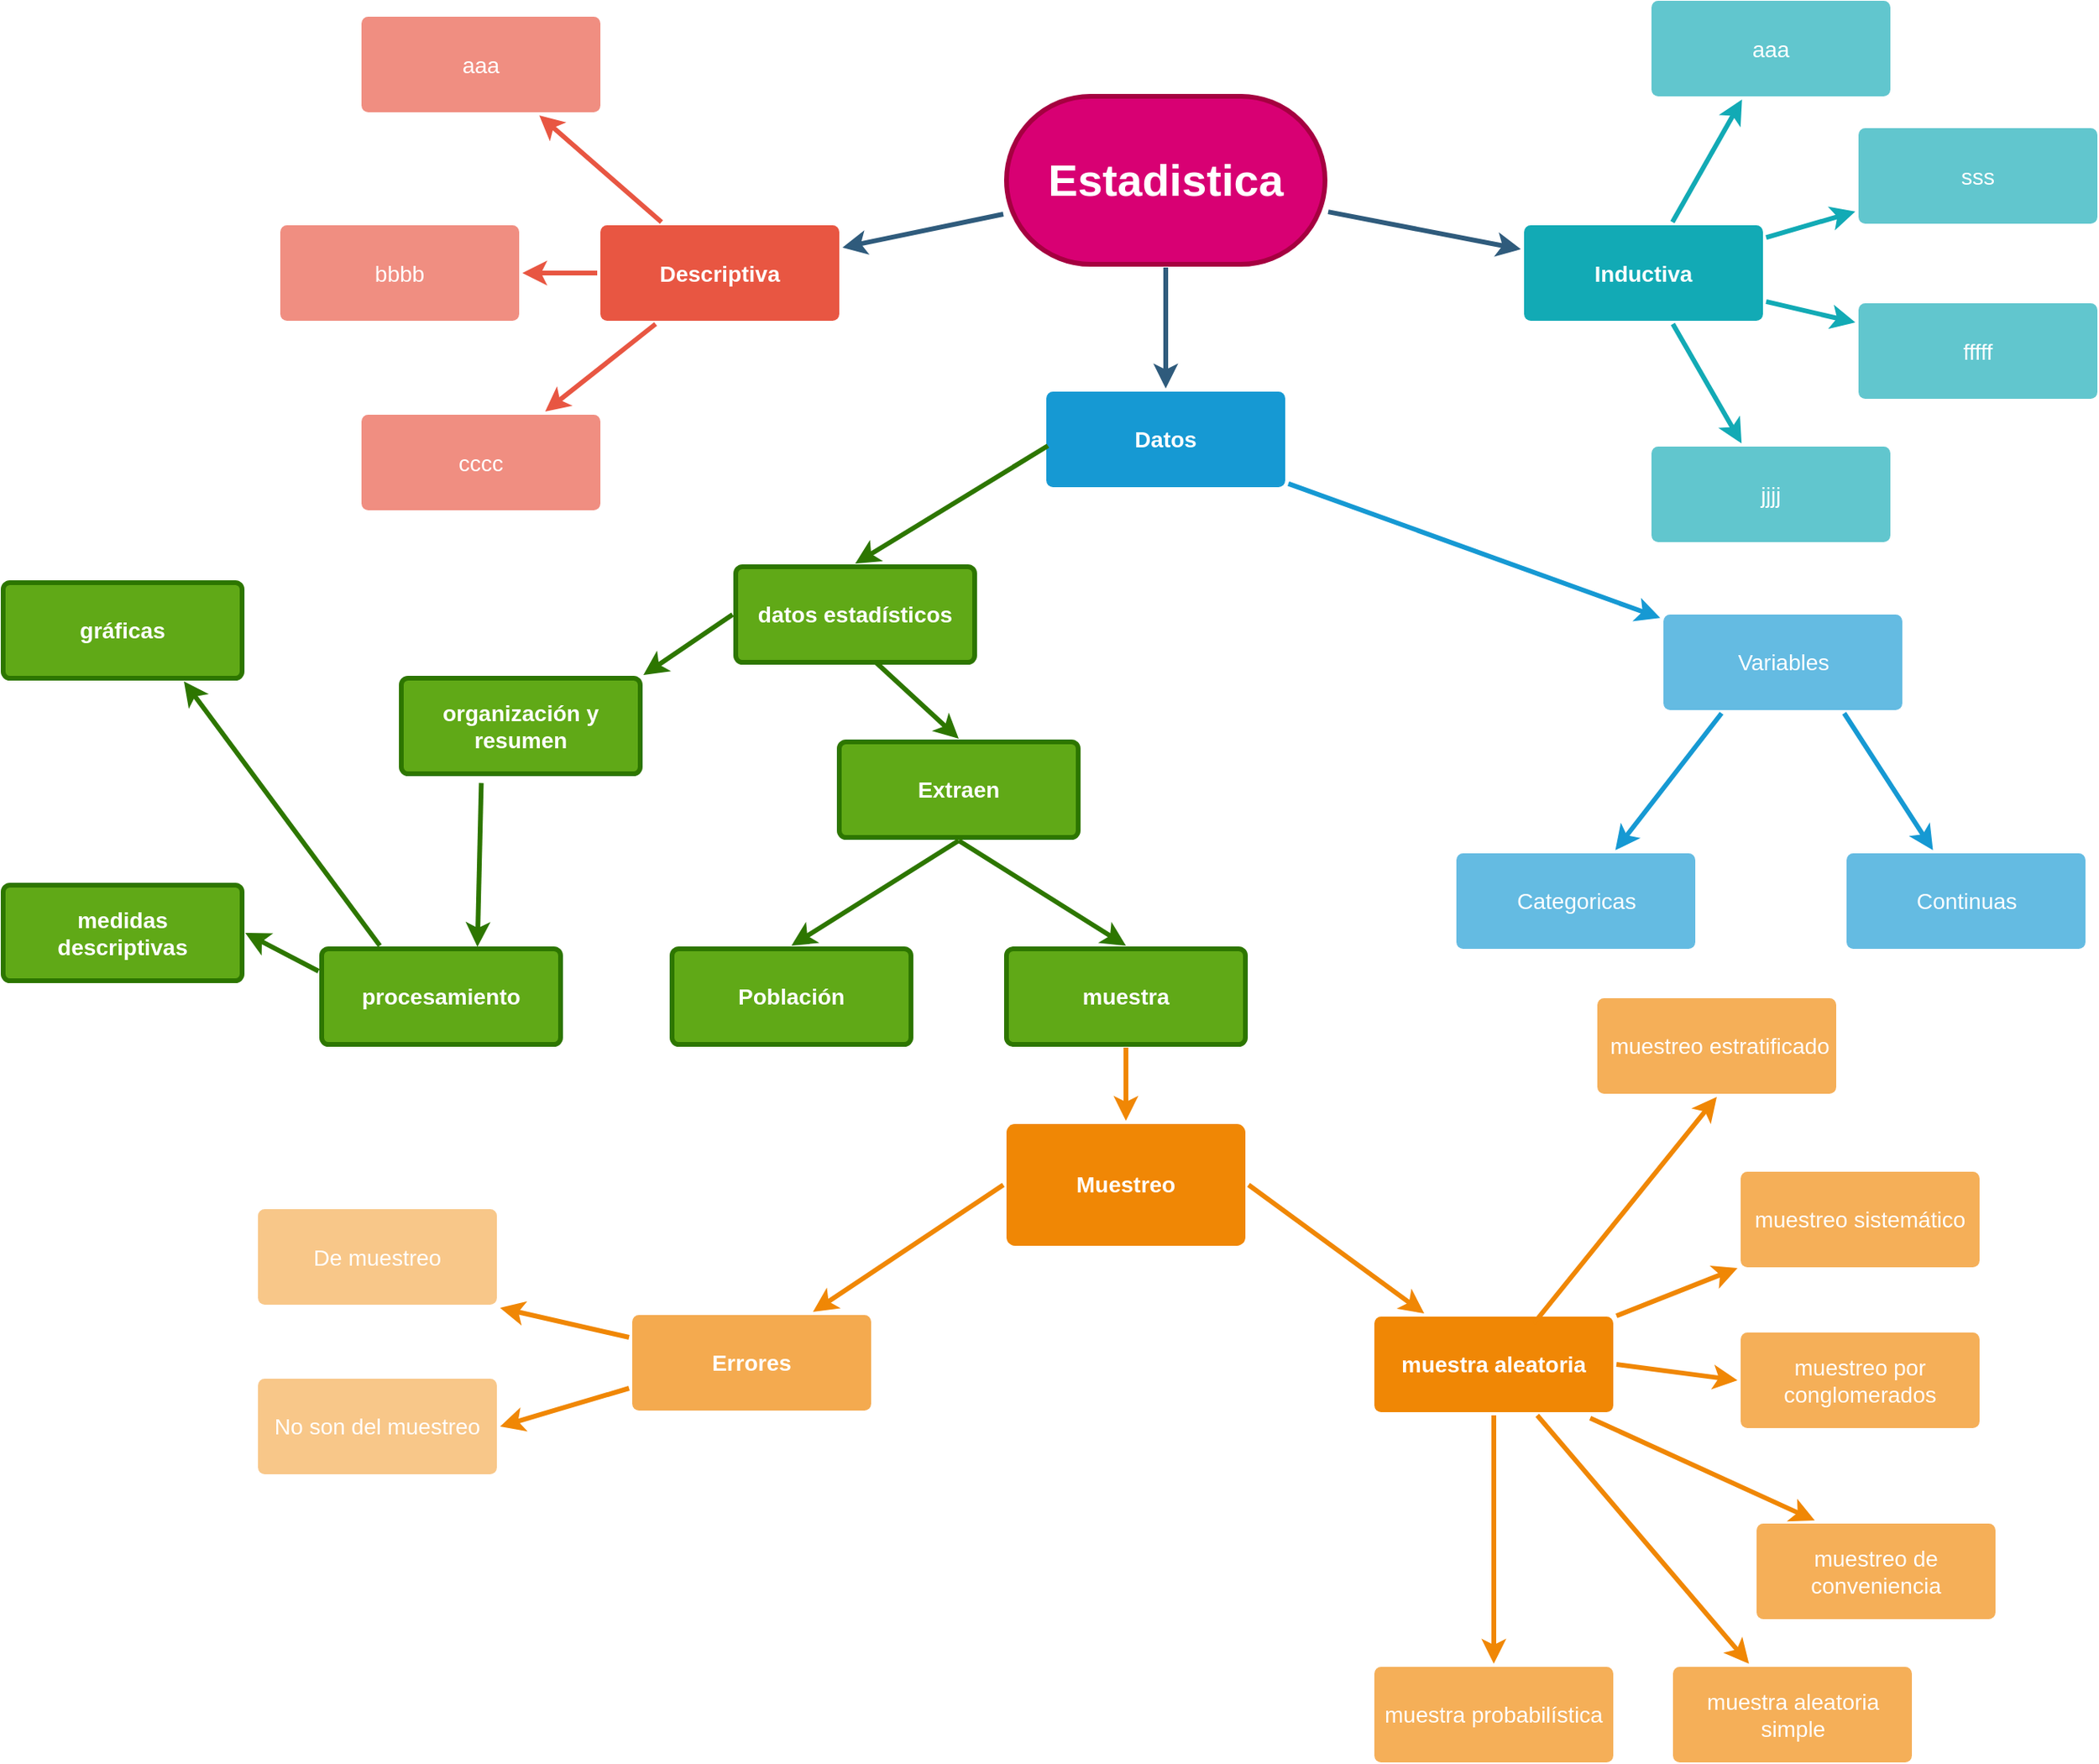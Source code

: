 <mxfile version="26.2.13">
  <diagram id="6a731a19-8d31-9384-78a2-239565b7b9f0" name="Page-1">
    <mxGraphModel dx="2649" dy="766" grid="1" gridSize="10" guides="1" tooltips="1" connect="1" arrows="1" fold="1" page="1" pageScale="1" pageWidth="1169" pageHeight="827" background="none" math="0" shadow="0">
      <root>
        <mxCell id="0" />
        <mxCell id="1" parent="0" />
        <mxCell id="1745" value="" style="edgeStyle=none;rounded=0;jumpStyle=none;html=1;shadow=0;labelBackgroundColor=none;startArrow=none;startFill=0;endArrow=classic;endFill=1;jettySize=auto;orthogonalLoop=1;strokeColor=#F08705;strokeWidth=3;fontFamily=Helvetica;fontSize=14;fontColor=#FFFFFF;spacing=5;align=center;verticalAlign=middle;exitX=1;exitY=0.5;exitDx=0;exitDy=0;" parent="1" source="ClTUMsJZt8HKpLlakeBN-1786" target="1764" edge="1">
          <mxGeometry relative="1" as="geometry" />
        </mxCell>
        <mxCell id="1746" value="" style="edgeStyle=none;rounded=0;jumpStyle=none;html=1;shadow=0;labelBackgroundColor=none;startArrow=none;startFill=0;endArrow=classic;endFill=1;jettySize=auto;orthogonalLoop=1;strokeColor=#2F5B7C;strokeWidth=3;fontFamily=Helvetica;fontSize=16;fontColor=#23445D;spacing=5;" parent="1" source="1749" target="1771" edge="1">
          <mxGeometry relative="1" as="geometry" />
        </mxCell>
        <mxCell id="1747" value="" style="edgeStyle=none;rounded=0;jumpStyle=none;html=1;shadow=0;labelBackgroundColor=none;startArrow=none;startFill=0;endArrow=classic;endFill=1;jettySize=auto;orthogonalLoop=1;strokeColor=#2F5B7C;strokeWidth=3;fontFamily=Helvetica;fontSize=16;fontColor=#23445D;spacing=5;" parent="1" source="1749" target="1760" edge="1">
          <mxGeometry relative="1" as="geometry" />
        </mxCell>
        <mxCell id="1748" value="" style="edgeStyle=none;rounded=0;jumpStyle=none;html=1;shadow=0;labelBackgroundColor=none;startArrow=none;startFill=0;endArrow=classic;endFill=1;jettySize=auto;orthogonalLoop=1;strokeColor=#2F5B7C;strokeWidth=3;fontFamily=Helvetica;fontSize=16;fontColor=#23445D;spacing=5;" parent="1" source="1749" target="1753" edge="1">
          <mxGeometry relative="1" as="geometry" />
        </mxCell>
        <mxCell id="1749" value="Estadistica" style="rounded=1;whiteSpace=wrap;html=1;shadow=0;labelBackgroundColor=none;strokeColor=#A50040;strokeWidth=3;fillColor=#d80073;fontFamily=Helvetica;fontSize=28;fontColor=#ffffff;align=center;fontStyle=1;spacing=5;arcSize=50;perimeterSpacing=2;" parent="1" vertex="1">
          <mxGeometry x="470" y="304.5" width="200" height="105.5" as="geometry" />
        </mxCell>
        <mxCell id="1750" value="" style="edgeStyle=none;rounded=1;jumpStyle=none;html=1;shadow=0;labelBackgroundColor=none;startArrow=none;startFill=0;jettySize=auto;orthogonalLoop=1;strokeColor=#E85642;strokeWidth=3;fontFamily=Helvetica;fontSize=14;fontColor=#FFFFFF;spacing=5;fontStyle=1;fillColor=#b0e3e6;" parent="1" source="1753" target="1756" edge="1">
          <mxGeometry relative="1" as="geometry" />
        </mxCell>
        <mxCell id="1751" value="" style="edgeStyle=none;rounded=1;jumpStyle=none;html=1;shadow=0;labelBackgroundColor=none;startArrow=none;startFill=0;jettySize=auto;orthogonalLoop=1;strokeColor=#E85642;strokeWidth=3;fontFamily=Helvetica;fontSize=14;fontColor=#FFFFFF;spacing=5;fontStyle=1;fillColor=#b0e3e6;" parent="1" source="1753" target="1755" edge="1">
          <mxGeometry relative="1" as="geometry" />
        </mxCell>
        <mxCell id="1752" value="" style="edgeStyle=none;rounded=1;jumpStyle=none;html=1;shadow=0;labelBackgroundColor=none;startArrow=none;startFill=0;jettySize=auto;orthogonalLoop=1;strokeColor=#E85642;strokeWidth=3;fontFamily=Helvetica;fontSize=14;fontColor=#FFFFFF;spacing=5;fontStyle=1;fillColor=#b0e3e6;" parent="1" source="1753" target="1754" edge="1">
          <mxGeometry relative="1" as="geometry" />
        </mxCell>
        <mxCell id="1753" value="Descriptiva" style="rounded=1;whiteSpace=wrap;html=1;shadow=0;labelBackgroundColor=none;strokeColor=none;strokeWidth=3;fillColor=#e85642;fontFamily=Helvetica;fontSize=14;fontColor=#FFFFFF;align=center;spacing=5;fontStyle=1;arcSize=7;perimeterSpacing=2;" parent="1" vertex="1">
          <mxGeometry x="215" y="385.5" width="150" height="60" as="geometry" />
        </mxCell>
        <mxCell id="1754" value="cccc" style="rounded=1;whiteSpace=wrap;html=1;shadow=0;labelBackgroundColor=none;strokeColor=none;strokeWidth=3;fillColor=#f08e81;fontFamily=Helvetica;fontSize=14;fontColor=#FFFFFF;align=center;spacing=5;fontStyle=0;arcSize=7;perimeterSpacing=2;" parent="1" vertex="1">
          <mxGeometry x="65" y="504.5" width="150" height="60" as="geometry" />
        </mxCell>
        <mxCell id="1755" value="bbbb" style="rounded=1;whiteSpace=wrap;html=1;shadow=0;labelBackgroundColor=none;strokeColor=none;strokeWidth=3;fillColor=#f08e81;fontFamily=Helvetica;fontSize=14;fontColor=#FFFFFF;align=center;spacing=5;fontStyle=0;arcSize=7;perimeterSpacing=2;" parent="1" vertex="1">
          <mxGeometry x="14" y="385.5" width="150" height="60" as="geometry" />
        </mxCell>
        <mxCell id="1756" value="aaa" style="rounded=1;whiteSpace=wrap;html=1;shadow=0;labelBackgroundColor=none;strokeColor=none;strokeWidth=3;fillColor=#f08e81;fontFamily=Helvetica;fontSize=14;fontColor=#FFFFFF;align=center;spacing=5;fontStyle=0;arcSize=7;perimeterSpacing=2;" parent="1" vertex="1">
          <mxGeometry x="65" y="254.5" width="150" height="60" as="geometry" />
        </mxCell>
        <mxCell id="1757" value="" style="edgeStyle=none;rounded=0;jumpStyle=none;html=1;shadow=0;labelBackgroundColor=none;startArrow=none;startFill=0;endArrow=classic;endFill=1;jettySize=auto;orthogonalLoop=1;strokeColor=#1699D3;strokeWidth=3;fontFamily=Helvetica;fontSize=14;fontColor=#FFFFFF;spacing=5;exitX=0.25;exitY=1;exitDx=0;exitDy=0;" parent="1" source="1762" target="1763" edge="1">
          <mxGeometry relative="1" as="geometry">
            <mxPoint x="550" y="790" as="sourcePoint" />
          </mxGeometry>
        </mxCell>
        <mxCell id="1758" value="" style="edgeStyle=none;rounded=0;jumpStyle=none;html=1;shadow=0;labelBackgroundColor=none;startArrow=none;startFill=0;endArrow=classic;endFill=1;jettySize=auto;orthogonalLoop=1;strokeColor=#1699D3;strokeWidth=3;fontFamily=Helvetica;fontSize=14;fontColor=#FFFFFF;spacing=5;" parent="1" source="1760" target="1762" edge="1">
          <mxGeometry relative="1" as="geometry" />
        </mxCell>
        <mxCell id="1759" value="" style="edgeStyle=none;rounded=0;jumpStyle=none;html=1;shadow=0;labelBackgroundColor=none;startArrow=none;startFill=0;endArrow=classic;endFill=1;jettySize=auto;orthogonalLoop=1;strokeColor=#1699D3;strokeWidth=3;fontFamily=Helvetica;fontSize=14;fontColor=#FFFFFF;spacing=5;exitX=0.75;exitY=1;exitDx=0;exitDy=0;" parent="1" source="1762" target="1761" edge="1">
          <mxGeometry relative="1" as="geometry" />
        </mxCell>
        <mxCell id="1760" value="Datos" style="rounded=1;whiteSpace=wrap;html=1;shadow=0;labelBackgroundColor=none;strokeColor=none;strokeWidth=3;fillColor=#1699d3;fontFamily=Helvetica;fontSize=14;fontColor=#FFFFFF;align=center;spacing=5;fontStyle=1;arcSize=7;perimeterSpacing=2;" parent="1" vertex="1">
          <mxGeometry x="495" y="490" width="150" height="60" as="geometry" />
        </mxCell>
        <mxCell id="1761" value="Continuas" style="rounded=1;whiteSpace=wrap;html=1;shadow=0;labelBackgroundColor=none;strokeColor=none;strokeWidth=3;fillColor=#64bbe2;fontFamily=Helvetica;fontSize=14;fontColor=#FFFFFF;align=center;spacing=5;arcSize=7;perimeterSpacing=2;" parent="1" vertex="1">
          <mxGeometry x="997.5" y="780" width="150" height="60" as="geometry" />
        </mxCell>
        <mxCell id="1762" value="Variables" style="rounded=1;whiteSpace=wrap;html=1;shadow=0;labelBackgroundColor=none;strokeColor=none;strokeWidth=3;fillColor=#64bbe2;fontFamily=Helvetica;fontSize=14;fontColor=#FFFFFF;align=center;spacing=5;arcSize=7;perimeterSpacing=2;" parent="1" vertex="1">
          <mxGeometry x="882.5" y="630" width="150" height="60" as="geometry" />
        </mxCell>
        <mxCell id="1763" value="Categoricas" style="rounded=1;whiteSpace=wrap;html=1;shadow=0;labelBackgroundColor=none;strokeColor=none;strokeWidth=3;fillColor=#64bbe2;fontFamily=Helvetica;fontSize=14;fontColor=#FFFFFF;align=center;spacing=5;arcSize=7;perimeterSpacing=2;direction=west;" parent="1" vertex="1">
          <mxGeometry x="752.5" y="780" width="150" height="60" as="geometry" />
        </mxCell>
        <mxCell id="1764" value="muestra aleatoria" style="rounded=1;whiteSpace=wrap;html=1;shadow=0;labelBackgroundColor=none;strokeColor=none;strokeWidth=3;fillColor=#F08705;fontFamily=Helvetica;fontSize=14;fontColor=#FFFFFF;align=center;spacing=5;fontStyle=1;arcSize=7;perimeterSpacing=2;direction=east;flipH=1;" parent="1" vertex="1">
          <mxGeometry x="701" y="1071" width="150" height="60" as="geometry" />
        </mxCell>
        <mxCell id="1765" value="muestreo sistemático" style="rounded=1;whiteSpace=wrap;html=1;shadow=0;labelBackgroundColor=none;strokeColor=none;strokeWidth=3;fillColor=#f5af58;fontFamily=Helvetica;fontSize=14;fontColor=#FFFFFF;align=center;spacing=5;arcSize=7;perimeterSpacing=2;direction=east;flipH=1;" parent="1" vertex="1">
          <mxGeometry x="931" y="980" width="150" height="60" as="geometry" />
        </mxCell>
        <mxCell id="1766" value="" style="edgeStyle=none;rounded=0;jumpStyle=none;html=1;shadow=0;labelBackgroundColor=none;startArrow=none;startFill=0;endArrow=classic;endFill=1;jettySize=auto;orthogonalLoop=1;strokeColor=#F08705;strokeWidth=3;fontFamily=Helvetica;fontSize=14;fontColor=#FFFFFF;spacing=5;" parent="1" source="1764" target="1765" edge="1">
          <mxGeometry relative="1" as="geometry" />
        </mxCell>
        <mxCell id="1767" value="muestra probabilística" style="rounded=1;whiteSpace=wrap;html=1;shadow=0;labelBackgroundColor=none;strokeColor=none;strokeWidth=3;fillColor=#f5af58;fontFamily=Helvetica;fontSize=14;fontColor=#FFFFFF;align=center;spacing=5;arcSize=7;perimeterSpacing=2;direction=east;flipH=1;" parent="1" vertex="1">
          <mxGeometry x="701" y="1291" width="150" height="60" as="geometry" />
        </mxCell>
        <mxCell id="1768" value="" style="edgeStyle=none;rounded=0;jumpStyle=none;html=1;shadow=0;labelBackgroundColor=none;startArrow=none;startFill=0;endArrow=classic;endFill=1;jettySize=auto;orthogonalLoop=1;strokeColor=#F08705;strokeWidth=3;fontFamily=Helvetica;fontSize=14;fontColor=#FFFFFF;spacing=5;" parent="1" source="1764" target="1767" edge="1">
          <mxGeometry relative="1" as="geometry" />
        </mxCell>
        <mxCell id="1769" value="muestra aleatoria simple" style="rounded=1;whiteSpace=wrap;html=1;shadow=0;labelBackgroundColor=none;strokeColor=none;strokeWidth=3;fillColor=#f5af58;fontFamily=Helvetica;fontSize=14;fontColor=#FFFFFF;align=center;spacing=5;arcSize=7;perimeterSpacing=2;direction=east;flipH=1;" parent="1" vertex="1">
          <mxGeometry x="888.5" y="1291" width="150" height="60" as="geometry" />
        </mxCell>
        <mxCell id="1770" value="" style="edgeStyle=none;rounded=0;jumpStyle=none;html=1;shadow=0;labelBackgroundColor=none;startArrow=none;startFill=0;endArrow=classic;endFill=1;jettySize=auto;orthogonalLoop=1;strokeColor=#F08705;strokeWidth=3;fontFamily=Helvetica;fontSize=14;fontColor=#FFFFFF;spacing=5;" parent="1" source="1764" target="1769" edge="1">
          <mxGeometry relative="1" as="geometry" />
        </mxCell>
        <mxCell id="1771" value="Inductiva" style="rounded=1;whiteSpace=wrap;html=1;shadow=0;labelBackgroundColor=none;strokeColor=none;strokeWidth=3;fillColor=#12aab5;fontFamily=Helvetica;fontSize=14;fontColor=#FFFFFF;align=center;spacing=5;fontStyle=1;arcSize=7;perimeterSpacing=2;" parent="1" vertex="1">
          <mxGeometry x="795" y="385.5" width="150" height="60" as="geometry" />
        </mxCell>
        <mxCell id="1772" value="jjjj" style="rounded=1;whiteSpace=wrap;html=1;shadow=0;labelBackgroundColor=none;strokeColor=none;strokeWidth=3;fillColor=#61c6ce;fontFamily=Helvetica;fontSize=14;fontColor=#FFFFFF;align=center;spacing=5;fontStyle=0;arcSize=7;perimeterSpacing=2;" parent="1" vertex="1">
          <mxGeometry x="875" y="524.5" width="150" height="60" as="geometry" />
        </mxCell>
        <mxCell id="1773" value="" style="edgeStyle=none;rounded=1;jumpStyle=none;html=1;shadow=0;labelBackgroundColor=none;startArrow=none;startFill=0;jettySize=auto;orthogonalLoop=1;strokeColor=#12AAB5;strokeWidth=3;fontFamily=Helvetica;fontSize=14;fontColor=#FFFFFF;spacing=5;fontStyle=1;fillColor=#b0e3e6;" parent="1" source="1771" target="1772" edge="1">
          <mxGeometry relative="1" as="geometry" />
        </mxCell>
        <mxCell id="1774" value="fffff" style="rounded=1;whiteSpace=wrap;html=1;shadow=0;labelBackgroundColor=none;strokeColor=none;strokeWidth=3;fillColor=#61c6ce;fontFamily=Helvetica;fontSize=14;fontColor=#FFFFFF;align=center;spacing=5;fontStyle=0;arcSize=7;perimeterSpacing=2;" parent="1" vertex="1">
          <mxGeometry x="1005" y="434.5" width="150" height="60" as="geometry" />
        </mxCell>
        <mxCell id="1775" value="" style="edgeStyle=none;rounded=1;jumpStyle=none;html=1;shadow=0;labelBackgroundColor=none;startArrow=none;startFill=0;jettySize=auto;orthogonalLoop=1;strokeColor=#12AAB5;strokeWidth=3;fontFamily=Helvetica;fontSize=14;fontColor=#FFFFFF;spacing=5;fontStyle=1;fillColor=#b0e3e6;" parent="1" source="1771" target="1774" edge="1">
          <mxGeometry relative="1" as="geometry" />
        </mxCell>
        <mxCell id="1776" value="sss" style="rounded=1;whiteSpace=wrap;html=1;shadow=0;labelBackgroundColor=none;strokeColor=none;strokeWidth=3;fillColor=#61c6ce;fontFamily=Helvetica;fontSize=14;fontColor=#FFFFFF;align=center;spacing=5;fontStyle=0;arcSize=7;perimeterSpacing=2;" parent="1" vertex="1">
          <mxGeometry x="1005" y="324.5" width="150" height="60" as="geometry" />
        </mxCell>
        <mxCell id="1777" value="" style="edgeStyle=none;rounded=1;jumpStyle=none;html=1;shadow=0;labelBackgroundColor=none;startArrow=none;startFill=0;jettySize=auto;orthogonalLoop=1;strokeColor=#12AAB5;strokeWidth=3;fontFamily=Helvetica;fontSize=14;fontColor=#FFFFFF;spacing=5;fontStyle=1;fillColor=#b0e3e6;" parent="1" source="1771" target="1776" edge="1">
          <mxGeometry relative="1" as="geometry" />
        </mxCell>
        <mxCell id="1778" value="aaa" style="rounded=1;whiteSpace=wrap;html=1;shadow=0;labelBackgroundColor=none;strokeColor=none;strokeWidth=3;fillColor=#61c6ce;fontFamily=Helvetica;fontSize=14;fontColor=#FFFFFF;align=center;spacing=5;fontStyle=0;arcSize=7;perimeterSpacing=2;" parent="1" vertex="1">
          <mxGeometry x="875" y="244.5" width="150" height="60" as="geometry" />
        </mxCell>
        <mxCell id="1779" value="" style="edgeStyle=none;rounded=1;jumpStyle=none;html=1;shadow=0;labelBackgroundColor=none;startArrow=none;startFill=0;jettySize=auto;orthogonalLoop=1;strokeColor=#12AAB5;strokeWidth=3;fontFamily=Helvetica;fontSize=14;fontColor=#FFFFFF;spacing=5;fontStyle=1;fillColor=#b0e3e6;" parent="1" source="1771" target="1778" edge="1">
          <mxGeometry relative="1" as="geometry" />
        </mxCell>
        <mxCell id="ClTUMsJZt8HKpLlakeBN-1779" value="muestreo de conveniencia" style="rounded=1;whiteSpace=wrap;html=1;shadow=0;labelBackgroundColor=none;strokeColor=none;strokeWidth=3;fillColor=#f5af58;fontFamily=Helvetica;fontSize=14;fontColor=#FFFFFF;align=center;spacing=5;arcSize=7;perimeterSpacing=2;direction=east;flipH=1;" vertex="1" parent="1">
          <mxGeometry x="941" y="1201" width="150" height="60" as="geometry" />
        </mxCell>
        <mxCell id="ClTUMsJZt8HKpLlakeBN-1781" value="" style="edgeStyle=none;rounded=0;jumpStyle=none;html=1;shadow=0;labelBackgroundColor=none;startArrow=none;startFill=0;endArrow=classic;endFill=1;jettySize=auto;orthogonalLoop=1;strokeColor=#F08705;strokeWidth=3;fontFamily=Helvetica;fontSize=14;fontColor=#FFFFFF;spacing=5;exitX=0.107;exitY=1.027;exitDx=0;exitDy=0;entryX=0.25;entryY=0;entryDx=0;entryDy=0;exitPerimeter=0;" edge="1" parent="1" source="1764" target="ClTUMsJZt8HKpLlakeBN-1779">
          <mxGeometry relative="1" as="geometry">
            <mxPoint x="499.23" y="999" as="sourcePoint" />
            <mxPoint x="454.23" y="902" as="targetPoint" />
          </mxGeometry>
        </mxCell>
        <mxCell id="ClTUMsJZt8HKpLlakeBN-1782" value="&amp;nbsp;muestreo estratificado" style="rounded=1;whiteSpace=wrap;html=1;shadow=0;labelBackgroundColor=none;strokeColor=none;strokeWidth=3;fillColor=#f5af58;fontFamily=Helvetica;fontSize=14;fontColor=#FFFFFF;align=center;spacing=5;arcSize=7;perimeterSpacing=2;direction=east;flipH=1;" vertex="1" parent="1">
          <mxGeometry x="841" y="871" width="150" height="60" as="geometry" />
        </mxCell>
        <mxCell id="ClTUMsJZt8HKpLlakeBN-1783" value="muestreo por conglomerados " style="rounded=1;whiteSpace=wrap;html=1;shadow=0;labelBackgroundColor=none;strokeColor=none;strokeWidth=3;fillColor=#f5af58;fontFamily=Helvetica;fontSize=14;fontColor=#FFFFFF;align=center;spacing=5;arcSize=7;perimeterSpacing=2;direction=east;flipH=1;" vertex="1" parent="1">
          <mxGeometry x="931" y="1081" width="150" height="60" as="geometry" />
        </mxCell>
        <mxCell id="ClTUMsJZt8HKpLlakeBN-1784" value="" style="edgeStyle=none;rounded=0;jumpStyle=none;html=1;shadow=0;labelBackgroundColor=none;startArrow=none;startFill=0;endArrow=classic;endFill=1;jettySize=auto;orthogonalLoop=1;strokeColor=#F08705;strokeWidth=3;fontFamily=Helvetica;fontSize=14;fontColor=#FFFFFF;spacing=5;exitX=0.337;exitY=0.098;exitDx=0;exitDy=0;exitPerimeter=0;entryX=0.5;entryY=1;entryDx=0;entryDy=0;" edge="1" parent="1" source="1764" target="ClTUMsJZt8HKpLlakeBN-1782">
          <mxGeometry relative="1" as="geometry">
            <mxPoint x="602.56" y="930" as="sourcePoint" />
            <mxPoint x="578.56" y="812" as="targetPoint" />
          </mxGeometry>
        </mxCell>
        <mxCell id="ClTUMsJZt8HKpLlakeBN-1785" value="" style="edgeStyle=none;rounded=0;jumpStyle=none;html=1;shadow=0;labelBackgroundColor=none;startArrow=none;startFill=0;endArrow=classic;endFill=1;jettySize=auto;orthogonalLoop=1;strokeColor=#F08705;strokeWidth=3;fontFamily=Helvetica;fontSize=14;fontColor=#FFFFFF;spacing=5;exitX=1;exitY=0.5;exitDx=0;exitDy=0;entryX=0;entryY=0.5;entryDx=0;entryDy=0;" edge="1" parent="1" source="1764" target="ClTUMsJZt8HKpLlakeBN-1783">
          <mxGeometry relative="1" as="geometry">
            <mxPoint x="678" y="940" as="sourcePoint" />
            <mxPoint x="654" y="822" as="targetPoint" />
          </mxGeometry>
        </mxCell>
        <mxCell id="ClTUMsJZt8HKpLlakeBN-1787" value="" style="edgeStyle=none;rounded=0;jumpStyle=none;html=1;shadow=0;labelBackgroundColor=none;startArrow=none;startFill=0;endArrow=classic;endFill=1;jettySize=auto;orthogonalLoop=1;strokeColor=#F08705;strokeWidth=3;fontFamily=Helvetica;fontSize=14;fontColor=#FFFFFF;spacing=5;align=center;verticalAlign=middle;" edge="1" parent="1" source="ClTUMsJZt8HKpLlakeBN-1806" target="ClTUMsJZt8HKpLlakeBN-1786">
          <mxGeometry relative="1" as="geometry">
            <mxPoint x="570" y="379" as="sourcePoint" />
            <mxPoint x="570" y="192" as="targetPoint" />
          </mxGeometry>
        </mxCell>
        <mxCell id="ClTUMsJZt8HKpLlakeBN-1786" value="Muestreo" style="rounded=1;whiteSpace=wrap;html=1;shadow=0;labelBackgroundColor=none;strokeColor=none;strokeWidth=3;fillColor=#F08705;fontFamily=Helvetica;fontSize=14;fontColor=#FFFFFF;align=center;spacing=5;fontStyle=1;arcSize=7;perimeterSpacing=2;direction=east;flipH=1;" vertex="1" parent="1">
          <mxGeometry x="470" y="950" width="150" height="76.5" as="geometry" />
        </mxCell>
        <mxCell id="ClTUMsJZt8HKpLlakeBN-1788" value="Errores" style="rounded=1;whiteSpace=wrap;html=1;shadow=0;labelBackgroundColor=none;strokeColor=none;strokeWidth=3;fillColor=#F08705;fontFamily=Helvetica;fontSize=14;fontColor=#FFFFFF;align=center;spacing=5;fontStyle=1;arcSize=7;perimeterSpacing=2;opacity=70;direction=east;flipH=1;" vertex="1" parent="1">
          <mxGeometry x="235" y="1070" width="150" height="60" as="geometry" />
        </mxCell>
        <mxCell id="ClTUMsJZt8HKpLlakeBN-1789" value="" style="edgeStyle=none;rounded=0;jumpStyle=none;html=1;shadow=0;labelBackgroundColor=none;startArrow=none;startFill=0;endArrow=classic;endFill=1;jettySize=auto;orthogonalLoop=1;strokeColor=#F08705;strokeWidth=3;fontFamily=Helvetica;fontSize=14;fontColor=#FFFFFF;spacing=5;align=center;verticalAlign=middle;entryX=0.75;entryY=0;entryDx=0;entryDy=0;exitX=0;exitY=0.5;exitDx=0;exitDy=0;" edge="1" parent="1" source="ClTUMsJZt8HKpLlakeBN-1786" target="ClTUMsJZt8HKpLlakeBN-1788">
          <mxGeometry relative="1" as="geometry">
            <mxPoint x="22.03" y="1072" as="sourcePoint" />
            <mxPoint x="22.03" y="1011" as="targetPoint" />
          </mxGeometry>
        </mxCell>
        <mxCell id="ClTUMsJZt8HKpLlakeBN-1790" value="No son del muestreo" style="rounded=1;whiteSpace=wrap;html=1;shadow=0;labelBackgroundColor=none;strokeColor=none;strokeWidth=3;fillColor=#f5af58;fontFamily=Helvetica;fontSize=14;fontColor=#FFFFFF;align=center;spacing=5;arcSize=7;perimeterSpacing=2;opacity=70;direction=east;flipH=1;" vertex="1" parent="1">
          <mxGeometry y="1110" width="150" height="60" as="geometry" />
        </mxCell>
        <mxCell id="ClTUMsJZt8HKpLlakeBN-1791" value="De muestreo" style="rounded=1;whiteSpace=wrap;html=1;shadow=0;labelBackgroundColor=none;strokeColor=none;strokeWidth=3;fillColor=#f5af58;fontFamily=Helvetica;fontSize=14;fontColor=#FFFFFF;align=center;spacing=5;arcSize=7;perimeterSpacing=2;opacity=70;direction=east;flipH=1;" vertex="1" parent="1">
          <mxGeometry y="1003.5" width="150" height="60" as="geometry" />
        </mxCell>
        <mxCell id="ClTUMsJZt8HKpLlakeBN-1792" value="" style="edgeStyle=none;rounded=0;jumpStyle=none;html=1;shadow=0;labelBackgroundColor=none;startArrow=none;startFill=0;endArrow=classic;endFill=1;jettySize=auto;orthogonalLoop=1;strokeColor=#F08705;strokeWidth=3;fontFamily=Helvetica;fontSize=14;fontColor=#FFFFFF;spacing=5;align=center;verticalAlign=middle;entryX=1;entryY=1;entryDx=0;entryDy=0;exitX=0;exitY=0.25;exitDx=0;exitDy=0;" edge="1" parent="1" source="ClTUMsJZt8HKpLlakeBN-1788" target="ClTUMsJZt8HKpLlakeBN-1791">
          <mxGeometry relative="1" as="geometry">
            <mxPoint x="-3.25" y="1070" as="sourcePoint" />
            <mxPoint x="83.75" y="1028" as="targetPoint" />
          </mxGeometry>
        </mxCell>
        <mxCell id="ClTUMsJZt8HKpLlakeBN-1793" value="" style="edgeStyle=none;rounded=0;jumpStyle=none;html=1;shadow=0;labelBackgroundColor=none;startArrow=none;startFill=0;endArrow=classic;endFill=1;jettySize=auto;orthogonalLoop=1;strokeColor=#F08705;strokeWidth=3;fontFamily=Helvetica;fontSize=14;fontColor=#FFFFFF;spacing=5;align=center;verticalAlign=middle;entryX=1;entryY=0.5;entryDx=0;entryDy=0;exitX=0;exitY=0.75;exitDx=0;exitDy=0;" edge="1" parent="1" source="ClTUMsJZt8HKpLlakeBN-1788" target="ClTUMsJZt8HKpLlakeBN-1790">
          <mxGeometry relative="1" as="geometry">
            <mxPoint x="160" y="1080" as="sourcePoint" />
            <mxPoint x="250" y="980" as="targetPoint" />
          </mxGeometry>
        </mxCell>
        <mxCell id="ClTUMsJZt8HKpLlakeBN-1794" value="datos estadísticos" style="rounded=1;whiteSpace=wrap;html=1;shadow=0;labelBackgroundColor=none;strokeColor=#2D7600;strokeWidth=3;fillColor=#60a917;fontFamily=Helvetica;fontSize=14;align=center;spacing=5;fontStyle=1;arcSize=7;perimeterSpacing=2;fontColor=#ffffff;" vertex="1" parent="1">
          <mxGeometry x="300" y="600" width="150" height="60" as="geometry" />
        </mxCell>
        <mxCell id="ClTUMsJZt8HKpLlakeBN-1795" value="organización y resumen" style="rounded=1;whiteSpace=wrap;html=1;shadow=0;labelBackgroundColor=none;strokeColor=#2D7600;strokeWidth=3;fillColor=#60a917;fontFamily=Helvetica;fontSize=14;align=center;spacing=5;fontStyle=1;arcSize=7;perimeterSpacing=2;fontColor=#ffffff;" vertex="1" parent="1">
          <mxGeometry x="90" y="670" width="150" height="60" as="geometry" />
        </mxCell>
        <mxCell id="ClTUMsJZt8HKpLlakeBN-1796" value="procesamiento" style="rounded=1;whiteSpace=wrap;html=1;shadow=0;labelBackgroundColor=none;strokeColor=#2D7600;strokeWidth=3;fillColor=#60a917;fontFamily=Helvetica;fontSize=14;align=center;spacing=5;fontStyle=1;arcSize=7;perimeterSpacing=2;fontColor=#ffffff;" vertex="1" parent="1">
          <mxGeometry x="40" y="840" width="150" height="60" as="geometry" />
        </mxCell>
        <mxCell id="ClTUMsJZt8HKpLlakeBN-1797" value="medidas descriptivas" style="rounded=1;whiteSpace=wrap;html=1;shadow=0;labelBackgroundColor=none;strokeColor=#2D7600;strokeWidth=3;fillColor=#60a917;fontFamily=Helvetica;fontSize=14;align=center;spacing=5;fontStyle=1;arcSize=7;perimeterSpacing=2;fontColor=#ffffff;" vertex="1" parent="1">
          <mxGeometry x="-160" y="800" width="150" height="60" as="geometry" />
        </mxCell>
        <mxCell id="ClTUMsJZt8HKpLlakeBN-1798" value="gráficas" style="rounded=1;whiteSpace=wrap;html=1;shadow=0;labelBackgroundColor=none;strokeColor=#2D7600;strokeWidth=3;fillColor=#60a917;fontFamily=Helvetica;fontSize=14;align=center;spacing=5;fontStyle=1;arcSize=7;perimeterSpacing=2;fontColor=#ffffff;" vertex="1" parent="1">
          <mxGeometry x="-160" y="610" width="150" height="60" as="geometry" />
        </mxCell>
        <mxCell id="ClTUMsJZt8HKpLlakeBN-1799" value="" style="edgeStyle=none;rounded=1;jumpStyle=none;html=1;shadow=0;labelBackgroundColor=none;startArrow=none;startFill=0;endArrow=classic;endFill=1;jettySize=auto;orthogonalLoop=1;strokeColor=#2D7600;strokeWidth=3;fontFamily=Helvetica;fontSize=14;fontColor=#ffffff;spacing=5;exitX=0.25;exitY=1;exitDx=0;exitDy=0;entryX=0.5;entryY=0;entryDx=0;entryDy=0;align=center;verticalAlign=middle;arcSize=7;fontStyle=1;fillColor=#60a917;" edge="1" parent="1" target="ClTUMsJZt8HKpLlakeBN-1794">
          <mxGeometry relative="1" as="geometry">
            <mxPoint x="496" y="524" as="sourcePoint" />
            <mxPoint x="430" y="610" as="targetPoint" />
          </mxGeometry>
        </mxCell>
        <mxCell id="ClTUMsJZt8HKpLlakeBN-1800" value="" style="edgeStyle=none;rounded=1;jumpStyle=none;html=1;shadow=0;labelBackgroundColor=none;startArrow=none;startFill=0;endArrow=classic;endFill=1;jettySize=auto;orthogonalLoop=1;strokeColor=#2D7600;strokeWidth=3;fontFamily=Helvetica;fontSize=14;fontColor=#ffffff;spacing=5;entryX=1;entryY=0;entryDx=0;entryDy=0;align=center;verticalAlign=middle;arcSize=7;fontStyle=1;fillColor=#60a917;exitX=0;exitY=0.5;exitDx=0;exitDy=0;" edge="1" parent="1" source="ClTUMsJZt8HKpLlakeBN-1794" target="ClTUMsJZt8HKpLlakeBN-1795">
          <mxGeometry relative="1" as="geometry">
            <mxPoint x="290" y="662" as="sourcePoint" />
            <mxPoint x="365" y="608" as="targetPoint" />
          </mxGeometry>
        </mxCell>
        <mxCell id="ClTUMsJZt8HKpLlakeBN-1801" value="" style="edgeStyle=none;rounded=1;jumpStyle=none;html=1;shadow=0;labelBackgroundColor=none;startArrow=none;startFill=0;endArrow=classic;endFill=1;jettySize=auto;orthogonalLoop=1;strokeColor=#2D7600;strokeWidth=3;fontFamily=Helvetica;fontSize=14;fontColor=#ffffff;spacing=5;entryX=0.648;entryY=0.011;entryDx=0;entryDy=0;align=center;verticalAlign=middle;arcSize=7;fontStyle=1;fillColor=#60a917;exitX=0.339;exitY=1.06;exitDx=0;exitDy=0;exitPerimeter=0;entryPerimeter=0;" edge="1" parent="1" source="ClTUMsJZt8HKpLlakeBN-1795" target="ClTUMsJZt8HKpLlakeBN-1796">
          <mxGeometry relative="1" as="geometry">
            <mxPoint x="300" y="672" as="sourcePoint" />
            <mxPoint x="215" y="728" as="targetPoint" />
          </mxGeometry>
        </mxCell>
        <mxCell id="ClTUMsJZt8HKpLlakeBN-1802" value="" style="edgeStyle=none;rounded=1;jumpStyle=none;html=1;shadow=0;labelBackgroundColor=none;startArrow=none;startFill=0;endArrow=classic;endFill=1;jettySize=auto;orthogonalLoop=1;strokeColor=#2D7600;strokeWidth=3;fontFamily=Helvetica;fontSize=14;fontColor=#ffffff;spacing=5;entryX=0.75;entryY=1;entryDx=0;entryDy=0;align=center;verticalAlign=middle;arcSize=7;fontStyle=1;fillColor=#60a917;exitX=0.25;exitY=0;exitDx=0;exitDy=0;" edge="1" parent="1" source="ClTUMsJZt8HKpLlakeBN-1796" target="ClTUMsJZt8HKpLlakeBN-1798">
          <mxGeometry relative="1" as="geometry">
            <mxPoint x="190" y="796" as="sourcePoint" />
            <mxPoint x="125" y="848" as="targetPoint" />
          </mxGeometry>
        </mxCell>
        <mxCell id="ClTUMsJZt8HKpLlakeBN-1803" value="" style="edgeStyle=none;rounded=1;jumpStyle=none;html=1;shadow=0;labelBackgroundColor=none;startArrow=none;startFill=0;endArrow=classic;endFill=1;jettySize=auto;orthogonalLoop=1;strokeColor=#2D7600;strokeWidth=3;fontFamily=Helvetica;fontSize=14;fontColor=#ffffff;spacing=5;entryX=1;entryY=0.5;entryDx=0;entryDy=0;align=center;verticalAlign=middle;arcSize=7;fontStyle=1;fillColor=#60a917;exitX=0;exitY=0.25;exitDx=0;exitDy=0;" edge="1" parent="1" source="ClTUMsJZt8HKpLlakeBN-1796" target="ClTUMsJZt8HKpLlakeBN-1797">
          <mxGeometry relative="1" as="geometry">
            <mxPoint x="87" y="848" as="sourcePoint" />
            <mxPoint x="-36" y="682" as="targetPoint" />
          </mxGeometry>
        </mxCell>
        <mxCell id="ClTUMsJZt8HKpLlakeBN-1804" value="Extraen" style="rounded=1;whiteSpace=wrap;html=1;shadow=0;labelBackgroundColor=none;strokeColor=#2D7600;strokeWidth=3;fillColor=#60a917;fontFamily=Helvetica;fontSize=14;align=center;spacing=5;fontStyle=1;arcSize=7;perimeterSpacing=2;fontColor=#ffffff;" vertex="1" parent="1">
          <mxGeometry x="365" y="710" width="150" height="60" as="geometry" />
        </mxCell>
        <mxCell id="ClTUMsJZt8HKpLlakeBN-1805" value="Población" style="rounded=1;whiteSpace=wrap;html=1;shadow=0;labelBackgroundColor=none;strokeColor=#2D7600;strokeWidth=3;fillColor=#60a917;fontFamily=Helvetica;fontSize=14;align=center;spacing=5;fontStyle=1;arcSize=7;perimeterSpacing=2;fontColor=#ffffff;" vertex="1" parent="1">
          <mxGeometry x="260" y="840" width="150" height="60" as="geometry" />
        </mxCell>
        <mxCell id="ClTUMsJZt8HKpLlakeBN-1806" value="muestra" style="rounded=1;whiteSpace=wrap;html=1;shadow=0;labelBackgroundColor=none;strokeColor=#2D7600;strokeWidth=3;fillColor=#60a917;fontFamily=Helvetica;fontSize=14;align=center;spacing=5;fontStyle=1;arcSize=7;perimeterSpacing=2;fontColor=#ffffff;" vertex="1" parent="1">
          <mxGeometry x="470" y="840" width="150" height="60" as="geometry" />
        </mxCell>
        <mxCell id="ClTUMsJZt8HKpLlakeBN-1807" value="" style="edgeStyle=none;rounded=1;jumpStyle=none;html=1;shadow=0;labelBackgroundColor=none;startArrow=none;startFill=0;endArrow=classic;endFill=1;jettySize=auto;orthogonalLoop=1;strokeColor=#2D7600;strokeWidth=3;fontFamily=Helvetica;fontSize=14;fontColor=#ffffff;spacing=5;entryX=0.5;entryY=0;entryDx=0;entryDy=0;align=center;verticalAlign=middle;arcSize=7;fontStyle=1;fillColor=#60a917;exitX=0.585;exitY=0.971;exitDx=0;exitDy=0;exitPerimeter=0;" edge="1" parent="1" source="ClTUMsJZt8HKpLlakeBN-1794" target="ClTUMsJZt8HKpLlakeBN-1804">
          <mxGeometry relative="1" as="geometry">
            <mxPoint x="150" y="746" as="sourcePoint" />
            <mxPoint x="148" y="849" as="targetPoint" />
          </mxGeometry>
        </mxCell>
        <mxCell id="ClTUMsJZt8HKpLlakeBN-1808" value="" style="edgeStyle=none;rounded=1;jumpStyle=none;html=1;shadow=0;labelBackgroundColor=none;startArrow=none;startFill=0;endArrow=classic;endFill=1;jettySize=auto;orthogonalLoop=1;strokeColor=#2D7600;strokeWidth=3;fontFamily=Helvetica;fontSize=14;fontColor=#ffffff;spacing=5;entryX=0.5;entryY=0;entryDx=0;entryDy=0;align=center;verticalAlign=middle;arcSize=7;fontStyle=1;fillColor=#60a917;exitX=0.5;exitY=1;exitDx=0;exitDy=0;" edge="1" parent="1" source="ClTUMsJZt8HKpLlakeBN-1804" target="ClTUMsJZt8HKpLlakeBN-1805">
          <mxGeometry relative="1" as="geometry">
            <mxPoint x="398" y="670" as="sourcePoint" />
            <mxPoint x="450" y="718" as="targetPoint" />
          </mxGeometry>
        </mxCell>
        <mxCell id="ClTUMsJZt8HKpLlakeBN-1809" value="" style="edgeStyle=none;rounded=1;jumpStyle=none;html=1;shadow=0;labelBackgroundColor=none;startArrow=none;startFill=0;endArrow=classic;endFill=1;jettySize=auto;orthogonalLoop=1;strokeColor=#2D7600;strokeWidth=3;fontFamily=Helvetica;fontSize=14;fontColor=#ffffff;spacing=5;entryX=0.5;entryY=0;entryDx=0;entryDy=0;align=center;verticalAlign=middle;arcSize=7;fontStyle=1;fillColor=#60a917;exitX=0.5;exitY=1;exitDx=0;exitDy=0;" edge="1" parent="1" source="ClTUMsJZt8HKpLlakeBN-1804" target="ClTUMsJZt8HKpLlakeBN-1806">
          <mxGeometry relative="1" as="geometry">
            <mxPoint x="450" y="782" as="sourcePoint" />
            <mxPoint x="345" y="848" as="targetPoint" />
          </mxGeometry>
        </mxCell>
      </root>
    </mxGraphModel>
  </diagram>
</mxfile>
